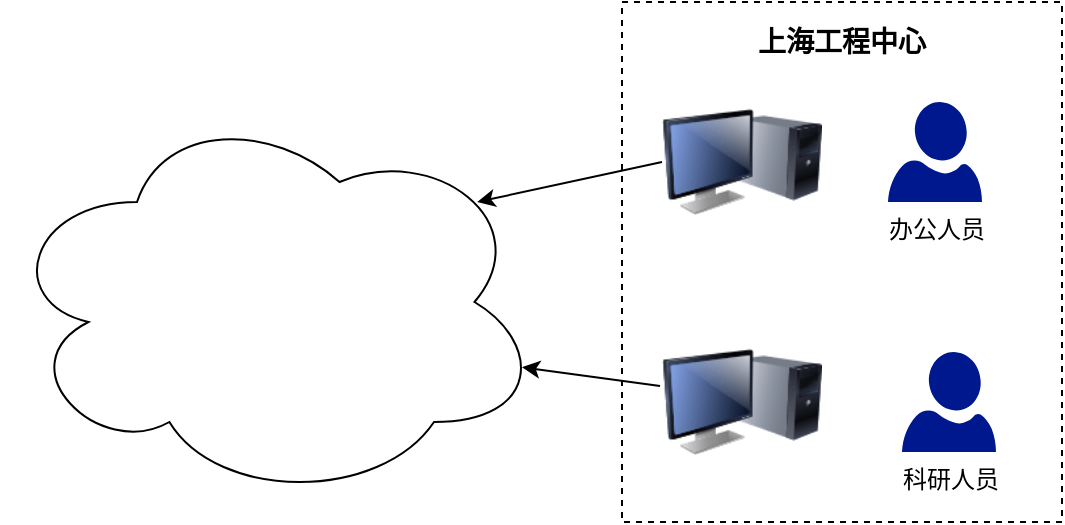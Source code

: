 <mxfile version="14.4.3" type="github">
  <diagram id="nLx0n0mgqJuTpz99zOLy" name="第 1 页">
    <mxGraphModel dx="1002" dy="683" grid="1" gridSize="10" guides="1" tooltips="1" connect="1" arrows="1" fold="1" page="1" pageScale="1" pageWidth="827" pageHeight="1169" math="0" shadow="0">
      <root>
        <mxCell id="0" />
        <mxCell id="1" parent="0" />
        <mxCell id="Eabc0am3FzxyvWxJk5ew-64" value="" style="rounded=0;whiteSpace=wrap;html=1;dashed=1;" vertex="1" parent="1">
          <mxGeometry x="510" y="50" width="220" height="260" as="geometry" />
        </mxCell>
        <mxCell id="Eabc0am3FzxyvWxJk5ew-7" value="" style="endArrow=classic;html=1;exitX=-0.012;exitY=0.4;exitDx=0;exitDy=0;exitPerimeter=0;entryX=0.963;entryY=0.663;entryDx=0;entryDy=0;entryPerimeter=0;" edge="1" parent="1" source="Eabc0am3FzxyvWxJk5ew-60" target="Eabc0am3FzxyvWxJk5ew-19">
          <mxGeometry width="50" height="50" relative="1" as="geometry">
            <mxPoint x="240" y="142.444" as="sourcePoint" />
            <mxPoint x="455" y="50" as="targetPoint" />
          </mxGeometry>
        </mxCell>
        <mxCell id="Eabc0am3FzxyvWxJk5ew-13" value="" style="endArrow=classic;html=1;exitX=0;exitY=0.5;exitDx=0;exitDy=0;entryX=0.88;entryY=0.25;entryDx=0;entryDy=0;entryPerimeter=0;" edge="1" source="Eabc0am3FzxyvWxJk5ew-58" target="Eabc0am3FzxyvWxJk5ew-19" parent="1">
          <mxGeometry width="50" height="50" relative="1" as="geometry">
            <mxPoint x="364" y="380" as="sourcePoint" />
            <mxPoint x="414" y="360" as="targetPoint" />
          </mxGeometry>
        </mxCell>
        <mxCell id="Eabc0am3FzxyvWxJk5ew-19" value="" style="ellipse;shape=cloud;whiteSpace=wrap;html=1;" vertex="1" parent="1">
          <mxGeometry x="200" y="100" width="270" height="200" as="geometry" />
        </mxCell>
        <mxCell id="Eabc0am3FzxyvWxJk5ew-58" value="" style="image;html=1;image=img/lib/clip_art/computers/Monitor_Tower_128x128.png" vertex="1" parent="1">
          <mxGeometry x="530" y="90" width="80" height="80" as="geometry" />
        </mxCell>
        <mxCell id="Eabc0am3FzxyvWxJk5ew-60" value="" style="image;html=1;image=img/lib/clip_art/computers/Monitor_Tower_128x128.png" vertex="1" parent="1">
          <mxGeometry x="530" y="210" width="80" height="80" as="geometry" />
        </mxCell>
        <mxCell id="Eabc0am3FzxyvWxJk5ew-62" value="办公人员" style="aspect=fixed;pointerEvents=1;shadow=0;dashed=0;html=1;strokeColor=none;labelPosition=center;verticalLabelPosition=bottom;verticalAlign=top;align=center;fillColor=#00188D;shape=mxgraph.azure.user" vertex="1" parent="1">
          <mxGeometry x="643" y="100" width="47" height="50" as="geometry" />
        </mxCell>
        <mxCell id="Eabc0am3FzxyvWxJk5ew-63" value="科研人员" style="aspect=fixed;pointerEvents=1;shadow=0;dashed=0;html=1;strokeColor=none;labelPosition=center;verticalLabelPosition=bottom;verticalAlign=top;align=center;fillColor=#00188D;shape=mxgraph.azure.user" vertex="1" parent="1">
          <mxGeometry x="650" y="225" width="47" height="50" as="geometry" />
        </mxCell>
        <mxCell id="Eabc0am3FzxyvWxJk5ew-65" value="&lt;font style=&quot;font-size: 14px&quot;&gt;&lt;b&gt;上海工程中心&lt;/b&gt;&lt;/font&gt;" style="text;html=1;strokeColor=none;fillColor=none;align=center;verticalAlign=middle;whiteSpace=wrap;rounded=0;dashed=1;" vertex="1" parent="1">
          <mxGeometry x="570" y="60" width="100" height="20" as="geometry" />
        </mxCell>
      </root>
    </mxGraphModel>
  </diagram>
</mxfile>
